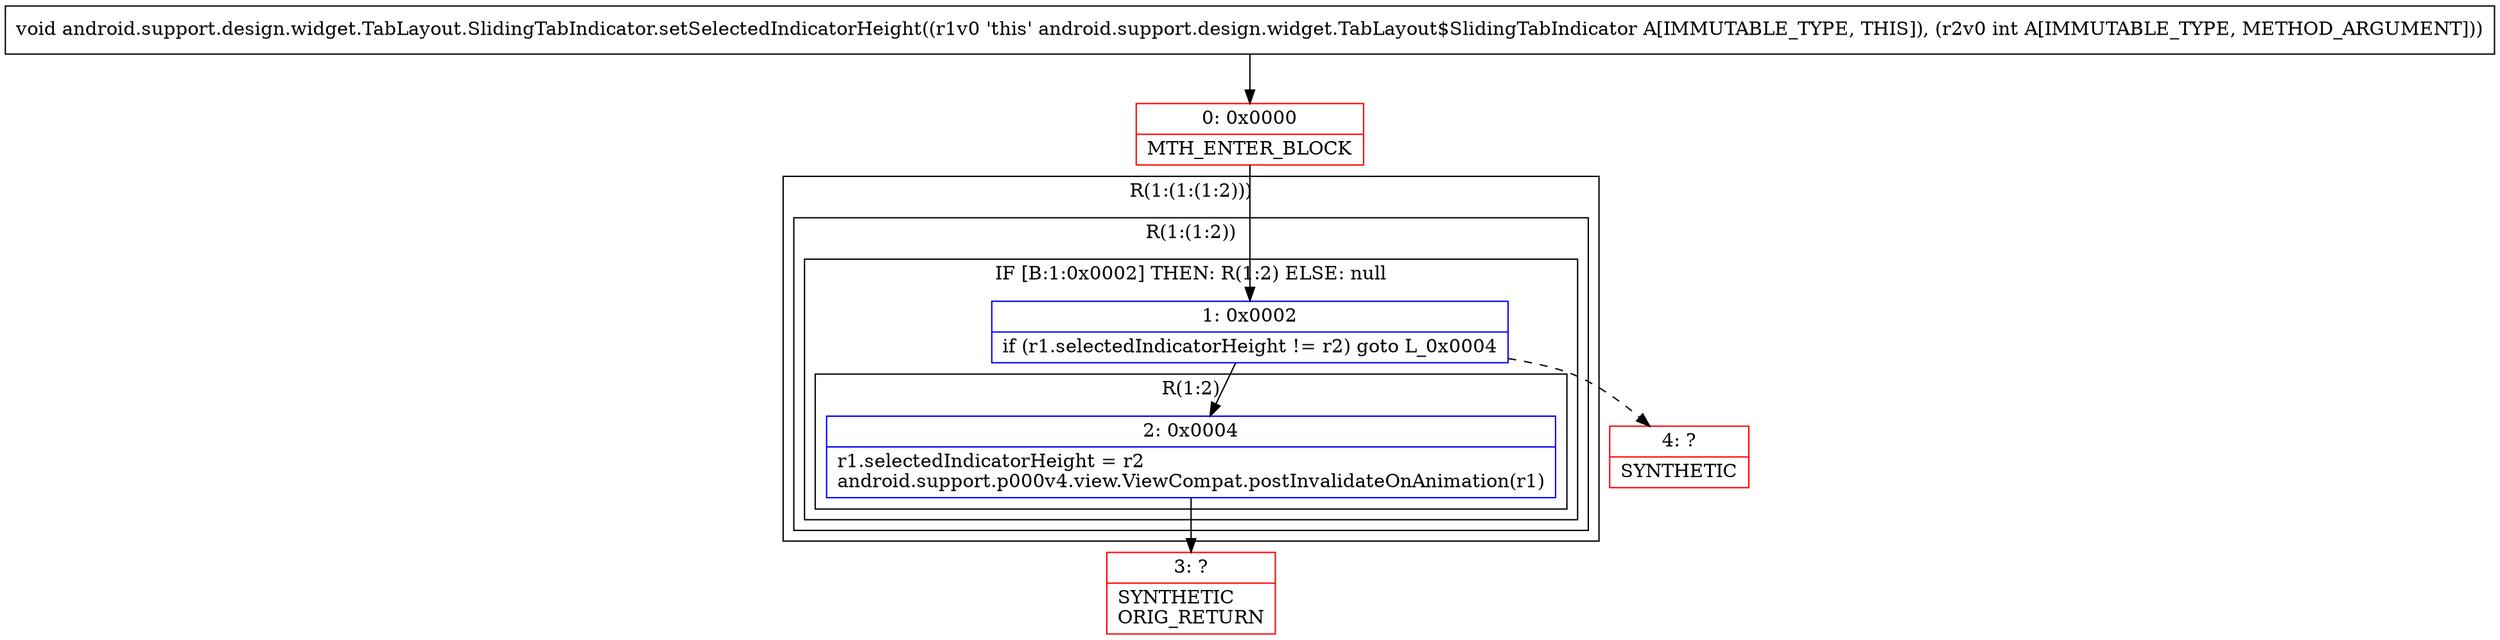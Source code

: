 digraph "CFG forandroid.support.design.widget.TabLayout.SlidingTabIndicator.setSelectedIndicatorHeight(I)V" {
subgraph cluster_Region_192648351 {
label = "R(1:(1:(1:2)))";
node [shape=record,color=blue];
subgraph cluster_Region_1828260747 {
label = "R(1:(1:2))";
node [shape=record,color=blue];
subgraph cluster_IfRegion_1777074193 {
label = "IF [B:1:0x0002] THEN: R(1:2) ELSE: null";
node [shape=record,color=blue];
Node_1 [shape=record,label="{1\:\ 0x0002|if (r1.selectedIndicatorHeight != r2) goto L_0x0004\l}"];
subgraph cluster_Region_824057378 {
label = "R(1:2)";
node [shape=record,color=blue];
Node_2 [shape=record,label="{2\:\ 0x0004|r1.selectedIndicatorHeight = r2\landroid.support.p000v4.view.ViewCompat.postInvalidateOnAnimation(r1)\l}"];
}
}
}
}
Node_0 [shape=record,color=red,label="{0\:\ 0x0000|MTH_ENTER_BLOCK\l}"];
Node_3 [shape=record,color=red,label="{3\:\ ?|SYNTHETIC\lORIG_RETURN\l}"];
Node_4 [shape=record,color=red,label="{4\:\ ?|SYNTHETIC\l}"];
MethodNode[shape=record,label="{void android.support.design.widget.TabLayout.SlidingTabIndicator.setSelectedIndicatorHeight((r1v0 'this' android.support.design.widget.TabLayout$SlidingTabIndicator A[IMMUTABLE_TYPE, THIS]), (r2v0 int A[IMMUTABLE_TYPE, METHOD_ARGUMENT])) }"];
MethodNode -> Node_0;
Node_1 -> Node_2;
Node_1 -> Node_4[style=dashed];
Node_2 -> Node_3;
Node_0 -> Node_1;
}

